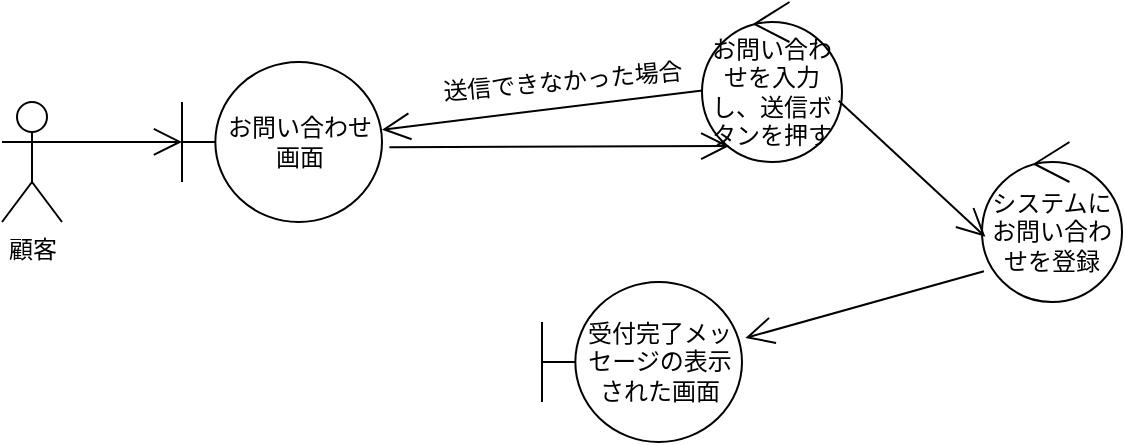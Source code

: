 <mxfile version="28.2.5">
  <diagram name="ページ1" id="xeAbHZ4ksHOA6QCuuvVd">
    <mxGraphModel dx="1017" dy="460" grid="1" gridSize="10" guides="1" tooltips="1" connect="1" arrows="1" fold="1" page="1" pageScale="1" pageWidth="1169" pageHeight="827" math="0" shadow="0">
      <root>
        <mxCell id="0" />
        <mxCell id="1" parent="0" />
        <mxCell id="37EJw6HJvlE9nzPEwJ4M-1" value="顧客" style="shape=umlActor;verticalLabelPosition=bottom;verticalAlign=top;html=1;" vertex="1" parent="1">
          <mxGeometry x="190" y="150" width="30" height="60" as="geometry" />
        </mxCell>
        <mxCell id="37EJw6HJvlE9nzPEwJ4M-5" value="" style="endArrow=open;endFill=1;endSize=12;html=1;rounded=0;exitX=1;exitY=0.333;exitDx=0;exitDy=0;exitPerimeter=0;" edge="1" parent="1" source="37EJw6HJvlE9nzPEwJ4M-1" target="37EJw6HJvlE9nzPEwJ4M-6">
          <mxGeometry width="160" relative="1" as="geometry">
            <mxPoint x="440" y="240" as="sourcePoint" />
            <mxPoint x="330" y="170" as="targetPoint" />
          </mxGeometry>
        </mxCell>
        <mxCell id="37EJw6HJvlE9nzPEwJ4M-6" value="お問い合わせ画面" style="shape=umlBoundary;whiteSpace=wrap;html=1;" vertex="1" parent="1">
          <mxGeometry x="280" y="130" width="100" height="80" as="geometry" />
        </mxCell>
        <mxCell id="37EJw6HJvlE9nzPEwJ4M-8" value="お問い合わせを入力し、送信ボタンを押す" style="ellipse;shape=umlControl;whiteSpace=wrap;html=1;" vertex="1" parent="1">
          <mxGeometry x="540" y="100" width="70" height="80" as="geometry" />
        </mxCell>
        <mxCell id="37EJw6HJvlE9nzPEwJ4M-9" value="" style="endArrow=open;endFill=1;endSize=12;html=1;rounded=0;exitX=1.037;exitY=0.533;exitDx=0;exitDy=0;exitPerimeter=0;entryX=0.195;entryY=0.9;entryDx=0;entryDy=0;entryPerimeter=0;" edge="1" parent="1" source="37EJw6HJvlE9nzPEwJ4M-6" target="37EJw6HJvlE9nzPEwJ4M-8">
          <mxGeometry width="160" relative="1" as="geometry">
            <mxPoint x="440" y="240" as="sourcePoint" />
            <mxPoint x="600" y="240" as="targetPoint" />
          </mxGeometry>
        </mxCell>
        <mxCell id="37EJw6HJvlE9nzPEwJ4M-10" value="" style="endArrow=open;endFill=1;endSize=12;html=1;rounded=0;" edge="1" parent="1" source="37EJw6HJvlE9nzPEwJ4M-8" target="37EJw6HJvlE9nzPEwJ4M-6">
          <mxGeometry width="160" relative="1" as="geometry">
            <mxPoint x="450" y="220" as="sourcePoint" />
            <mxPoint x="600" y="240" as="targetPoint" />
          </mxGeometry>
        </mxCell>
        <mxCell id="37EJw6HJvlE9nzPEwJ4M-11" value="送信できなかった場合" style="text;html=1;align=center;verticalAlign=middle;resizable=0;points=[];autosize=1;strokeColor=none;fillColor=none;rotation=-5;" vertex="1" parent="1">
          <mxGeometry x="400" y="125" width="140" height="30" as="geometry" />
        </mxCell>
        <mxCell id="37EJw6HJvlE9nzPEwJ4M-12" value="システムにお問い合わせを登録" style="ellipse;shape=umlControl;whiteSpace=wrap;html=1;" vertex="1" parent="1">
          <mxGeometry x="680" y="170" width="70" height="80" as="geometry" />
        </mxCell>
        <mxCell id="37EJw6HJvlE9nzPEwJ4M-14" value="" style="endArrow=open;endFill=1;endSize=12;html=1;rounded=0;exitX=0.976;exitY=0.617;exitDx=0;exitDy=0;exitPerimeter=0;entryX=0.024;entryY=0.592;entryDx=0;entryDy=0;entryPerimeter=0;" edge="1" parent="1" source="37EJw6HJvlE9nzPEwJ4M-8" target="37EJw6HJvlE9nzPEwJ4M-12">
          <mxGeometry width="160" relative="1" as="geometry">
            <mxPoint x="440" y="240" as="sourcePoint" />
            <mxPoint x="600" y="240" as="targetPoint" />
          </mxGeometry>
        </mxCell>
        <mxCell id="37EJw6HJvlE9nzPEwJ4M-15" value="受付完了メッセージの表示された画面" style="shape=umlBoundary;whiteSpace=wrap;html=1;" vertex="1" parent="1">
          <mxGeometry x="460" y="240" width="100" height="80" as="geometry" />
        </mxCell>
        <mxCell id="37EJw6HJvlE9nzPEwJ4M-16" value="" style="endArrow=open;endFill=1;endSize=12;html=1;rounded=0;exitX=0.014;exitY=0.808;exitDx=0;exitDy=0;exitPerimeter=0;entryX=1.017;entryY=0.35;entryDx=0;entryDy=0;entryPerimeter=0;" edge="1" parent="1" source="37EJw6HJvlE9nzPEwJ4M-12" target="37EJw6HJvlE9nzPEwJ4M-15">
          <mxGeometry width="160" relative="1" as="geometry">
            <mxPoint x="430" y="280" as="sourcePoint" />
            <mxPoint x="590" y="280" as="targetPoint" />
          </mxGeometry>
        </mxCell>
      </root>
    </mxGraphModel>
  </diagram>
</mxfile>
